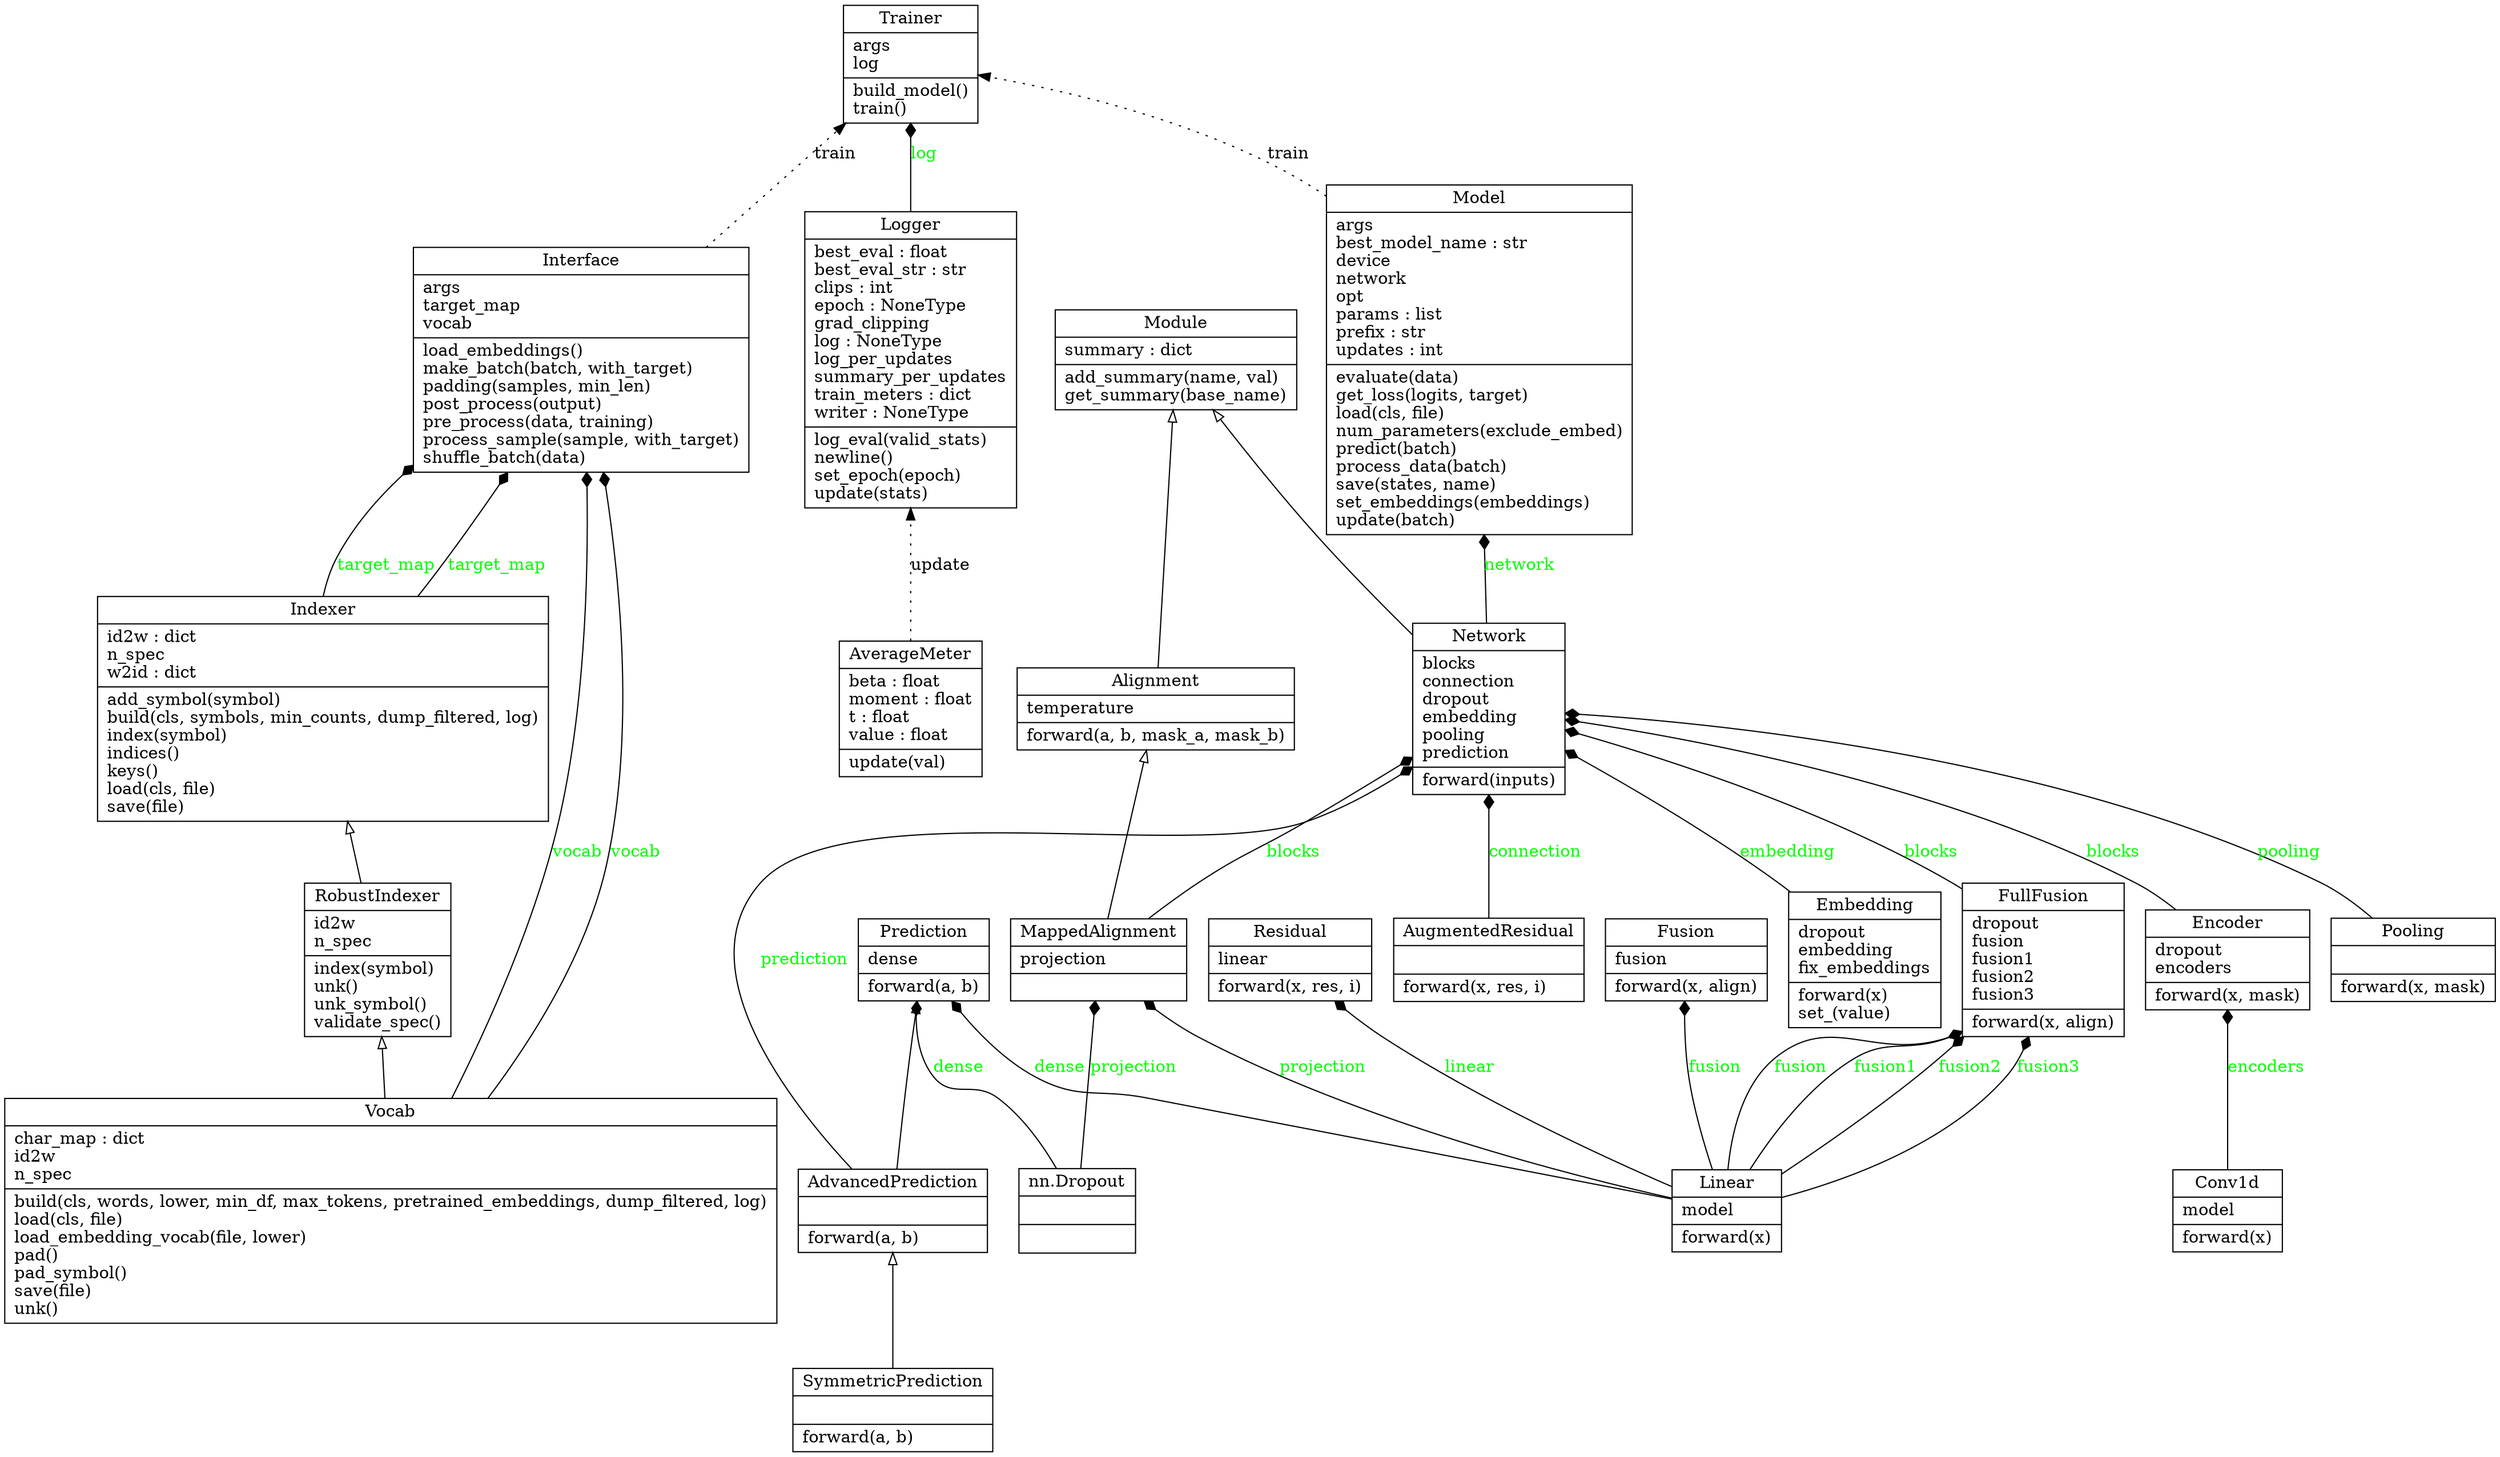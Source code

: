 digraph "classes" {
charset="utf-8"
rankdir=BT
"0" [label="{AdvancedPrediction|\l|forward(a, b)\l}", shape="record"];
"1" [label="{Alignment|temperature\l|forward(a, b, mask_a, mask_b)\l}", shape="record"];
"2" [label="{AugmentedResidual|\l|forward(x, res, i)\l}", shape="record"];
"3" [label="{AverageMeter|beta : float\lmoment : float\lt : float\lvalue : float\l|update(val)\l}", shape="record"];
"4" [label="{Conv1d|model\l|forward(x)\l}", shape="record"];
"6" [label="{Embedding|dropout\lembedding\lfix_embeddings\l|forward(x)\lset_(value)\l}", shape="record"];
"7" [label="{Encoder|dropout\lencoders\l|forward(x, mask)\l}", shape="record"];
"10" [label="{FullFusion|dropout\lfusion\lfusion1\lfusion2\lfusion3\l|forward(x, align)\l}", shape="record"];
"11" [label="{Fusion|fusion\l|forward(x, align)\l}", shape="record"];
"14" [label="{Indexer|id2w : dict\ln_spec\lw2id : dict\l|add_symbol(symbol)\lbuild(cls, symbols, min_counts, dump_filtered, log)\lindex(symbol)\lindices()\lkeys()\lload(cls, file)\lsave(file)\l}", shape="record"];
"15" [label="{Interface|args\ltarget_map\lvocab\l|load_embeddings()\lmake_batch(batch, with_target)\lpadding(samples, min_len)\lpost_process(output)\lpre_process(data, training)\lprocess_sample(sample, with_target)\lshuffle_batch(data)\l}", shape="record"];
"17" [label="{Linear|model\l|forward(x)\l}", shape="record"];
"18" [label="{Logger|best_eval : float\lbest_eval_str : str\lclips : int\lepoch : NoneType\lgrad_clipping\llog : NoneType\llog_per_updates\lsummary_per_updates\ltrain_meters : dict\lwriter : NoneType\l|log_eval(valid_stats)\lnewline()\lset_epoch(epoch)\lupdate(stats)\l}", shape="record"];
"21" [label="{MappedAlignment|projection\l|}", shape="record"];
"22" [label="{Model|args\lbest_model_name : str\ldevice\lnetwork\lopt\lparams : list\lprefix : str\lupdates : int\l|evaluate(data)\lget_loss(logits, target)\lload(cls, file)\lnum_parameters(exclude_embed)\lpredict(batch)\lprocess_data(batch)\lsave(states, name)\lset_embeddings(embeddings)\lupdate(batch)\l}", shape="record"];
"23" [label="{Module|summary : dict\l|add_summary(name, val)\lget_summary(base_name)\l}", shape="record"];
"28" [label="{Network|blocks\lconnection\ldropout\lembedding\lpooling\lprediction\l|forward(inputs)\l}", shape="record"];
"31" [label="{Pooling|\l|forward(x, mask)\l}", shape="record"];
"32" [label="{Prediction|dense\l|forward(a, b)\l}", shape="record"];
"35" [label="{Residual|linear\l|forward(x, res, i)\l}", shape="record"];
"36" [label="{RobustIndexer|id2w\ln_spec\l|index(symbol)\lunk()\lunk_symbol()\lvalidate_spec()\l}", shape="record"];
"38" [label="{SymmetricPrediction|\l|forward(a, b)\l}", shape="record"];
"39" [label="{Trainer|args\llog\l|build_model()\ltrain()\l}", shape="record"];
"40" [label="{Vocab|char_map : dict\lid2w\ln_spec\l|build(cls, words, lower, min_df, max_tokens, pretrained_embeddings, dump_filtered, log)\lload(cls, file)\lload_embedding_vocab(file, lower)\lpad()\lpad_symbol()\lsave(file)\lunk()\l}", shape="record"];
"41" [label="{nn.Dropout|\l|\l}", shape="record"];
"0" -> "32" [arrowhead="empty", arrowtail="none"];
"1" -> "23" [arrowhead="empty", arrowtail="none"];
"21" -> "1" [arrowhead="empty", arrowtail="none"];
"28" -> "23" [arrowhead="empty", arrowtail="none"];
"36" -> "14" [arrowhead="empty", arrowtail="none"];
"38" -> "0" [arrowhead="empty", arrowtail="none"];
"40" -> "36" [arrowhead="empty", arrowtail="none"];
"6" -> "28" [arrowhead="diamond", arrowtail="none", fontcolor="green", label="embedding", style="solid"];
"14" -> "15" [arrowhead="diamond", arrowtail="none", fontcolor="green", label="target_map", style="solid"];
"14" -> "15" [arrowhead="diamond", arrowtail="none", fontcolor="green", label="target_map", style="solid"];
"17" -> "10" [arrowhead="diamond", arrowtail="none", fontcolor="green", label="fusion1", style="solid"];
"17" -> "10" [arrowhead="diamond", arrowtail="none", fontcolor="green", label="fusion2", style="solid"];
"17" -> "10" [arrowhead="diamond", arrowtail="none", fontcolor="green", label="fusion3", style="solid"];
"17" -> "10" [arrowhead="diamond", arrowtail="none", fontcolor="green", label="fusion", style="solid"];
"17" -> "11" [arrowhead="diamond", arrowtail="none", fontcolor="green", label="fusion", style="solid"];
"17" -> "35" [arrowhead="diamond", arrowtail="none", fontcolor="green", label="linear", style="solid"];
"18" -> "39" [arrowhead="diamond", arrowtail="none", fontcolor="green", label="log", style="solid"];
"28" -> "22" [arrowhead="diamond", arrowtail="none", fontcolor="green", label="network", style="solid"];
"31" -> "28" [arrowhead="diamond", arrowtail="none", fontcolor="green", label="pooling", style="solid"];
"40" -> "15" [arrowhead="diamond", arrowtail="none", fontcolor="green", label="vocab", style="solid"];
"40" -> "15" [arrowhead="diamond", arrowtail="none", fontcolor="green", label="vocab", style="solid"];
"15" -> "39" [style=dotted, label="train"];
"22" -> "39" [style=dotted, label="train"];
"3" -> "18" [style=dotted, label="update"];
"7" -> "28" [arrowhead="diamond", arrowtail="none", fontcolor="green", label="blocks", style="solid"];
"21" -> "28" [arrowhead="diamond", arrowtail="none", fontcolor="green", label="blocks", style="solid"];
"2" -> "28" [arrowhead="diamond", arrowtail="none", fontcolor="green", label="connection", style="solid"];
"10" -> "28" [arrowhead="diamond", arrowtail="none", fontcolor="green", label="blocks", style="solid"];
"0" -> "28" [arrowhead="diamond", arrowtail="none", fontcolor="green", label="prediction", style="solid"];
"4" -> "7" [arrowhead="diamond", arrowtail="none", fontcolor="green", label="encoders", style="solid"];
"41" -> "21" [arrowhead="diamond", arrowtail="none", fontcolor="green", label="projection", style="solid"];
"17" -> "21" [arrowhead="diamond", arrowtail="none", fontcolor="green", label="projection", style="solid"];
"41" -> "32" [arrowhead="diamond", arrowtail="none", fontcolor="green", label="dense", style="solid"];
"17" -> "32" [arrowhead="diamond", arrowtail="none", fontcolor="green", label="dense", style="solid"];
}
